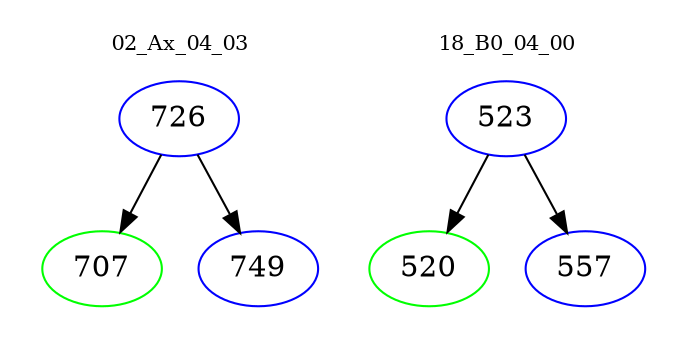 digraph{
subgraph cluster_0 {
color = white
label = "02_Ax_04_03";
fontsize=10;
T0_726 [label="726", color="blue"]
T0_726 -> T0_707 [color="black"]
T0_707 [label="707", color="green"]
T0_726 -> T0_749 [color="black"]
T0_749 [label="749", color="blue"]
}
subgraph cluster_1 {
color = white
label = "18_B0_04_00";
fontsize=10;
T1_523 [label="523", color="blue"]
T1_523 -> T1_520 [color="black"]
T1_520 [label="520", color="green"]
T1_523 -> T1_557 [color="black"]
T1_557 [label="557", color="blue"]
}
}
